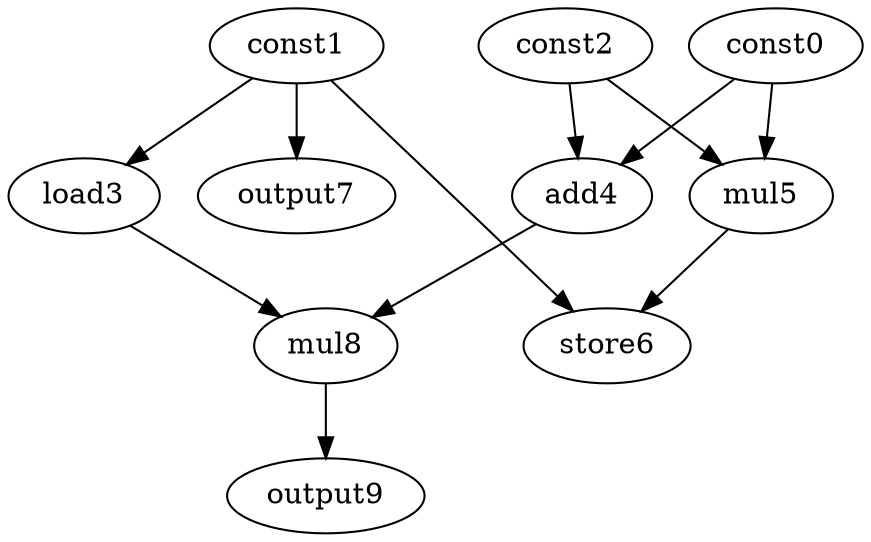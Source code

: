 digraph G { 
const0[opcode=const]; 
const1[opcode=const]; 
const2[opcode=const]; 
load3[opcode=load]; 
add4[opcode=add]; 
mul5[opcode=mul]; 
store6[opcode=store]; 
output7[opcode=output]; 
mul8[opcode=mul]; 
output9[opcode=output]; 
const1->load3[operand=0];
const0->add4[operand=0];
const2->add4[operand=1];
const0->mul5[operand=0];
const2->mul5[operand=1];
const1->output7[operand=0];
const1->store6[operand=0];
mul5->store6[operand=1];
load3->mul8[operand=0];
add4->mul8[operand=1];
mul8->output9[operand=0];
}
